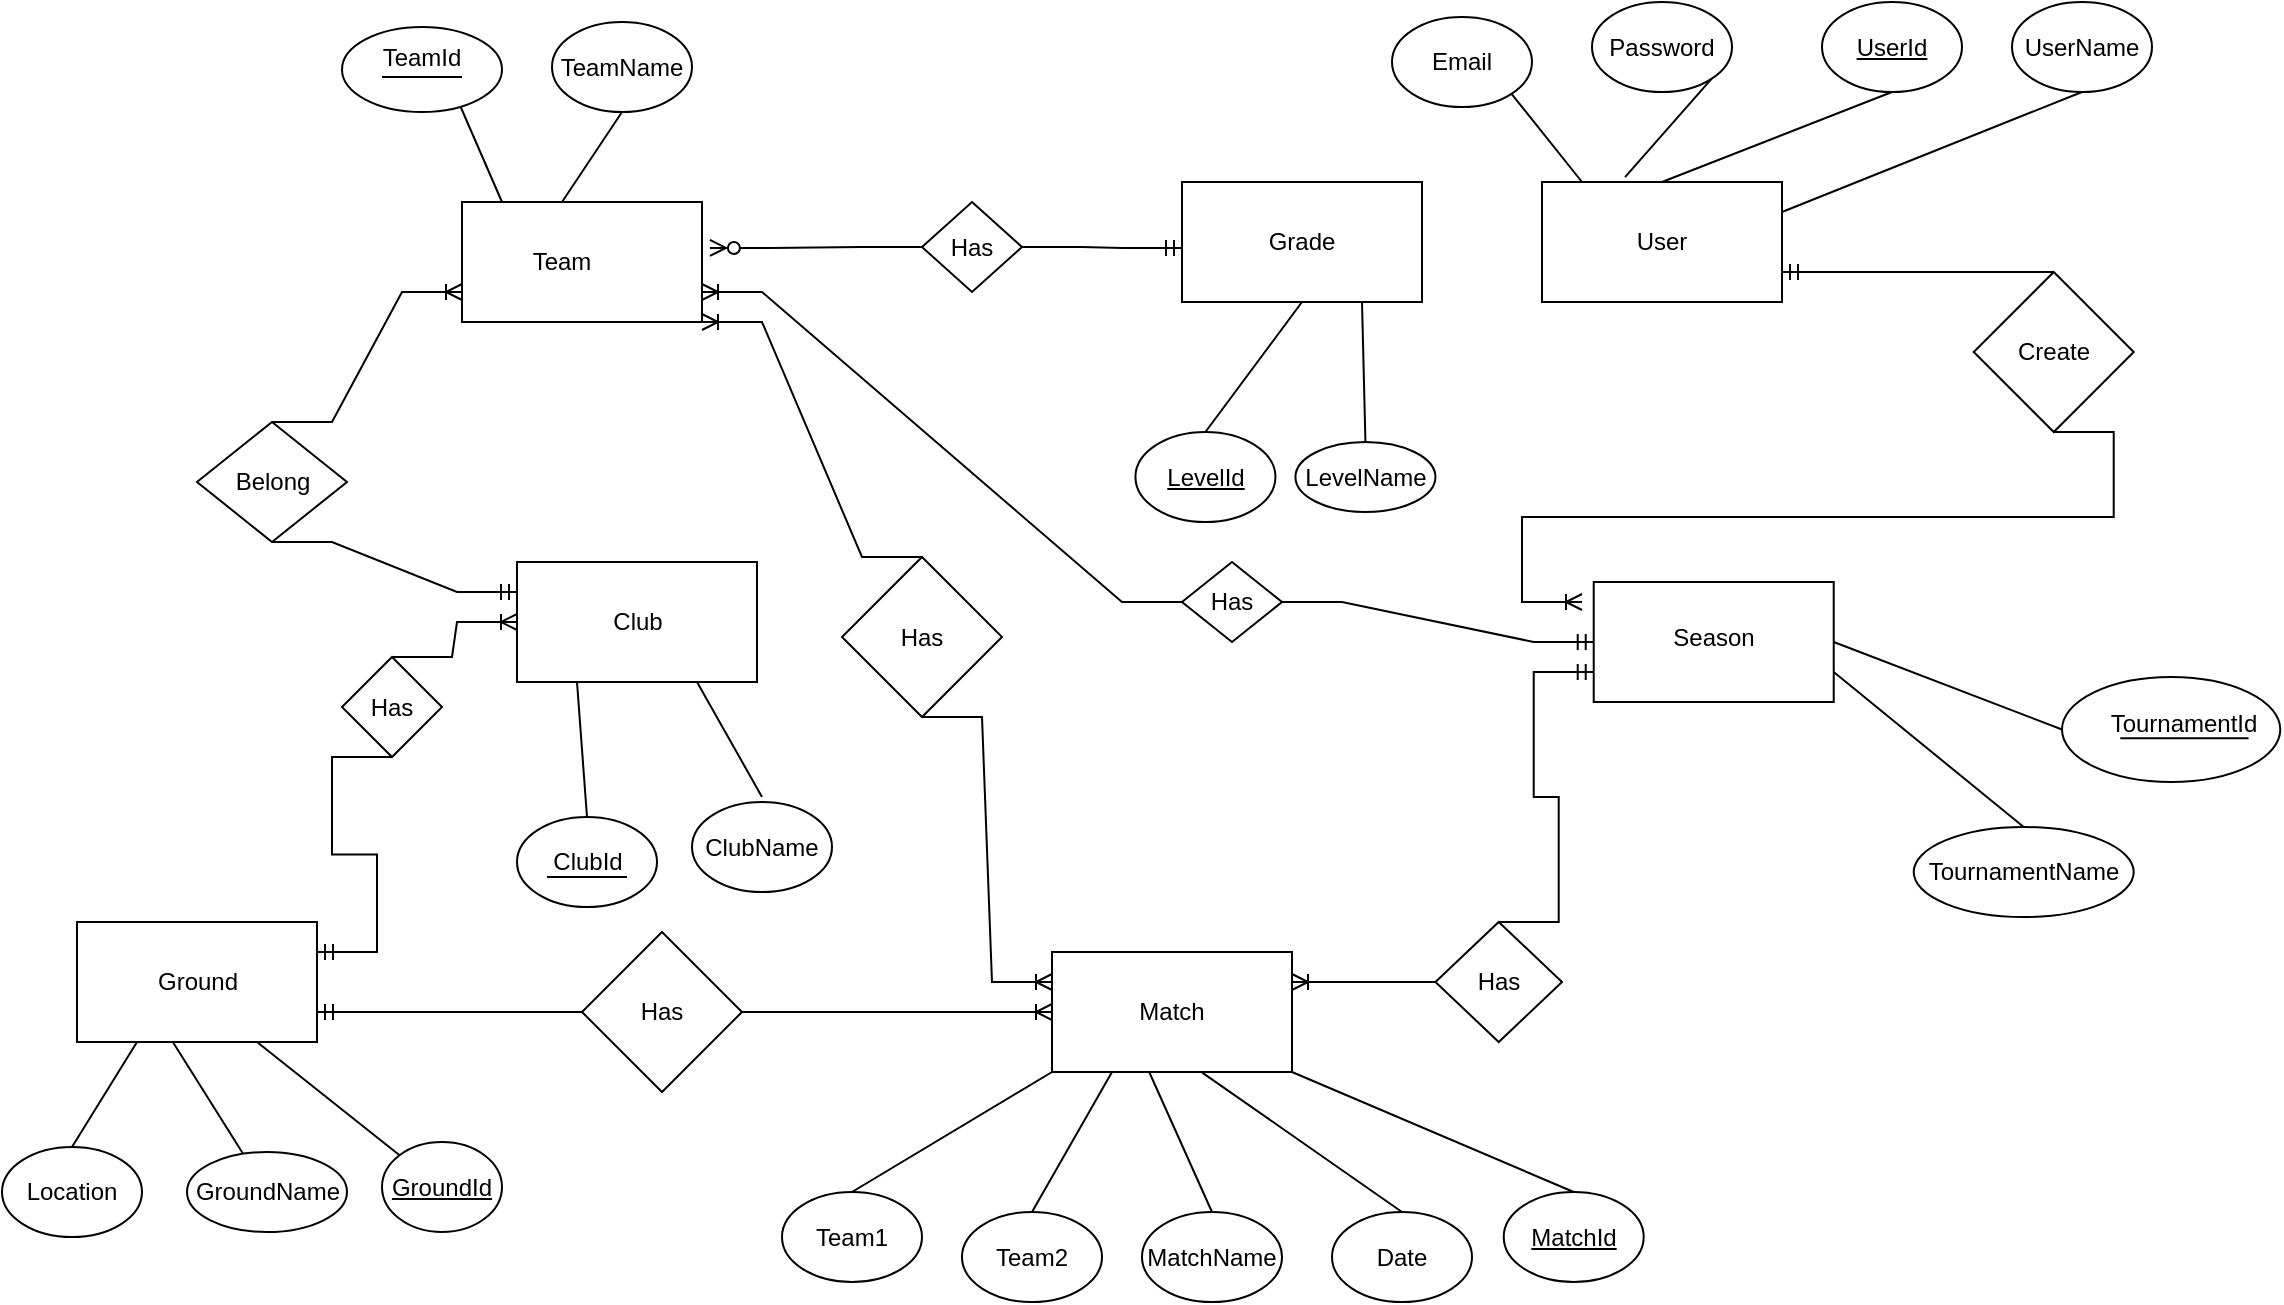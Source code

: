 <mxfile version="21.6.8" type="github">
  <diagram id="R2lEEEUBdFMjLlhIrx00" name="Page-1">
    <mxGraphModel dx="2195" dy="627" grid="1" gridSize="10" guides="1" tooltips="1" connect="1" arrows="1" fold="1" page="1" pageScale="1" pageWidth="850" pageHeight="1100" math="0" shadow="0" extFonts="Permanent Marker^https://fonts.googleapis.com/css?family=Permanent+Marker">
      <root>
        <mxCell id="0" />
        <mxCell id="1" parent="0" />
        <mxCell id="MMDe2EedvgYd7hbVslVY-13" value="Password" style="ellipse;whiteSpace=wrap;html=1;" parent="1" vertex="1">
          <mxGeometry x="745" width="70" height="45" as="geometry" />
        </mxCell>
        <mxCell id="MMDe2EedvgYd7hbVslVY-15" value="&lt;u&gt;UserId&lt;/u&gt;" style="ellipse;whiteSpace=wrap;html=1;" parent="1" vertex="1">
          <mxGeometry x="860" width="70" height="45" as="geometry" />
        </mxCell>
        <mxCell id="MMDe2EedvgYd7hbVslVY-16" value="UserName" style="ellipse;whiteSpace=wrap;html=1;" parent="1" vertex="1">
          <mxGeometry x="955" width="70" height="45" as="geometry" />
        </mxCell>
        <mxCell id="MMDe2EedvgYd7hbVslVY-20" value="TeamName" style="ellipse;whiteSpace=wrap;html=1;" parent="1" vertex="1">
          <mxGeometry x="225" y="10" width="70" height="45" as="geometry" />
        </mxCell>
        <mxCell id="MMDe2EedvgYd7hbVslVY-21" value="Team2" style="ellipse;whiteSpace=wrap;html=1;" parent="1" vertex="1">
          <mxGeometry x="430" y="605" width="70" height="45" as="geometry" />
        </mxCell>
        <mxCell id="MMDe2EedvgYd7hbVslVY-22" value="Location" style="ellipse;whiteSpace=wrap;html=1;" parent="1" vertex="1">
          <mxGeometry x="-50" y="572.5" width="70" height="45" as="geometry" />
        </mxCell>
        <mxCell id="MMDe2EedvgYd7hbVslVY-23" value="GroundName" style="ellipse;whiteSpace=wrap;html=1;" parent="1" vertex="1">
          <mxGeometry x="42.5" y="575" width="80" height="40" as="geometry" />
        </mxCell>
        <mxCell id="MMDe2EedvgYd7hbVslVY-24" value="&lt;u&gt;GroundId&lt;/u&gt;" style="ellipse;whiteSpace=wrap;html=1;" parent="1" vertex="1">
          <mxGeometry x="140" y="570" width="60" height="45" as="geometry" />
        </mxCell>
        <mxCell id="g_sOR0M3uAeWTvC2kGnq-1" value="" style="rounded=0;whiteSpace=wrap;html=1;" parent="1" vertex="1">
          <mxGeometry x="720" y="90" width="120" height="60" as="geometry" />
        </mxCell>
        <mxCell id="g_sOR0M3uAeWTvC2kGnq-2" value="User" style="text;html=1;strokeColor=none;fillColor=none;align=center;verticalAlign=middle;whiteSpace=wrap;rounded=0;" parent="1" vertex="1">
          <mxGeometry x="750" y="105" width="60" height="30" as="geometry" />
        </mxCell>
        <mxCell id="g_sOR0M3uAeWTvC2kGnq-4" value="" style="endArrow=none;html=1;rounded=0;exitX=0.5;exitY=0;exitDx=0;exitDy=0;entryX=0.5;entryY=1;entryDx=0;entryDy=0;" parent="1" source="g_sOR0M3uAeWTvC2kGnq-1" target="MMDe2EedvgYd7hbVslVY-15" edge="1">
          <mxGeometry width="50" height="50" relative="1" as="geometry">
            <mxPoint x="920" y="70" as="sourcePoint" />
            <mxPoint x="940" y="30" as="targetPoint" />
          </mxGeometry>
        </mxCell>
        <mxCell id="g_sOR0M3uAeWTvC2kGnq-5" value="" style="endArrow=none;html=1;rounded=0;exitX=0.5;exitY=1;exitDx=0;exitDy=0;entryX=1;entryY=0.25;entryDx=0;entryDy=0;" parent="1" source="MMDe2EedvgYd7hbVslVY-16" target="g_sOR0M3uAeWTvC2kGnq-1" edge="1">
          <mxGeometry width="50" height="50" relative="1" as="geometry">
            <mxPoint x="1100" y="125" as="sourcePoint" />
            <mxPoint x="1150" y="105" as="targetPoint" />
          </mxGeometry>
        </mxCell>
        <mxCell id="g_sOR0M3uAeWTvC2kGnq-6" value="" style="endArrow=none;html=1;rounded=0;exitX=1;exitY=1;exitDx=0;exitDy=0;entryX=0.346;entryY=-0.04;entryDx=0;entryDy=0;entryPerimeter=0;" parent="1" source="MMDe2EedvgYd7hbVslVY-13" target="g_sOR0M3uAeWTvC2kGnq-1" edge="1">
          <mxGeometry width="50" height="50" relative="1" as="geometry">
            <mxPoint x="820" y="160" as="sourcePoint" />
            <mxPoint x="870" y="110" as="targetPoint" />
          </mxGeometry>
        </mxCell>
        <mxCell id="g_sOR0M3uAeWTvC2kGnq-9" value="" style="rounded=0;whiteSpace=wrap;html=1;" parent="1" vertex="1">
          <mxGeometry x="180" y="100" width="120" height="60" as="geometry" />
        </mxCell>
        <mxCell id="g_sOR0M3uAeWTvC2kGnq-10" value="Team" style="text;html=1;strokeColor=none;fillColor=none;align=center;verticalAlign=middle;whiteSpace=wrap;rounded=0;" parent="1" vertex="1">
          <mxGeometry x="200" y="115" width="60" height="30" as="geometry" />
        </mxCell>
        <mxCell id="g_sOR0M3uAeWTvC2kGnq-17" value="" style="endArrow=none;html=1;rounded=0;entryX=0.75;entryY=1;entryDx=0;entryDy=0;exitX=0.25;exitY=0;exitDx=0;exitDy=0;" parent="1" target="yo1YnuJVSI1BGj3CGY3F-4" edge="1">
          <mxGeometry width="50" height="50" relative="1" as="geometry">
            <mxPoint x="200" y="100.0" as="sourcePoint" />
            <mxPoint x="65" y="65" as="targetPoint" />
          </mxGeometry>
        </mxCell>
        <mxCell id="g_sOR0M3uAeWTvC2kGnq-18" value="" style="endArrow=none;html=1;rounded=0;entryX=0.5;entryY=1;entryDx=0;entryDy=0;exitX=0.5;exitY=0;exitDx=0;exitDy=0;" parent="1" target="MMDe2EedvgYd7hbVslVY-20" edge="1">
          <mxGeometry width="50" height="50" relative="1" as="geometry">
            <mxPoint x="230" y="100.0" as="sourcePoint" />
            <mxPoint x="275" y="65" as="targetPoint" />
          </mxGeometry>
        </mxCell>
        <mxCell id="g_sOR0M3uAeWTvC2kGnq-19" value="" style="rounded=0;whiteSpace=wrap;html=1;" parent="1" vertex="1">
          <mxGeometry x="-12.5" y="460" width="120" height="60" as="geometry" />
        </mxCell>
        <mxCell id="g_sOR0M3uAeWTvC2kGnq-20" value="Ground" style="text;html=1;strokeColor=none;fillColor=none;align=center;verticalAlign=middle;whiteSpace=wrap;rounded=0;" parent="1" vertex="1">
          <mxGeometry x="17.5" y="475" width="60" height="30" as="geometry" />
        </mxCell>
        <mxCell id="g_sOR0M3uAeWTvC2kGnq-21" value="Grade" style="rounded=0;whiteSpace=wrap;html=1;" parent="1" vertex="1">
          <mxGeometry x="540" y="90" width="120" height="60" as="geometry" />
        </mxCell>
        <mxCell id="g_sOR0M3uAeWTvC2kGnq-23" value="" style="rounded=0;whiteSpace=wrap;html=1;" parent="1" vertex="1">
          <mxGeometry x="475" y="475" width="120" height="60" as="geometry" />
        </mxCell>
        <mxCell id="g_sOR0M3uAeWTvC2kGnq-24" value="Match" style="text;html=1;strokeColor=none;fillColor=none;align=center;verticalAlign=middle;whiteSpace=wrap;rounded=0;" parent="1" vertex="1">
          <mxGeometry x="505" y="490" width="60" height="30" as="geometry" />
        </mxCell>
        <mxCell id="g_sOR0M3uAeWTvC2kGnq-37" value="" style="endArrow=none;html=1;rounded=0;exitX=0.75;exitY=1;exitDx=0;exitDy=0;entryX=0;entryY=0;entryDx=0;entryDy=0;" parent="1" source="g_sOR0M3uAeWTvC2kGnq-19" target="MMDe2EedvgYd7hbVslVY-24" edge="1">
          <mxGeometry width="50" height="50" relative="1" as="geometry">
            <mxPoint x="147.5" y="500" as="sourcePoint" />
            <mxPoint x="172.5" y="570" as="targetPoint" />
          </mxGeometry>
        </mxCell>
        <mxCell id="g_sOR0M3uAeWTvC2kGnq-53" value="" style="ellipse;whiteSpace=wrap;html=1;" parent="1" vertex="1">
          <mxGeometry x="980" y="337.5" width="109.14" height="52.5" as="geometry" />
        </mxCell>
        <mxCell id="g_sOR0M3uAeWTvC2kGnq-54" value="" style="ellipse;whiteSpace=wrap;html=1;" parent="1" vertex="1">
          <mxGeometry x="905.86" y="412.5" width="110" height="45" as="geometry" />
        </mxCell>
        <mxCell id="g_sOR0M3uAeWTvC2kGnq-55" value="" style="rounded=0;whiteSpace=wrap;html=1;" parent="1" vertex="1">
          <mxGeometry x="745.86" y="290" width="120" height="60" as="geometry" />
        </mxCell>
        <mxCell id="g_sOR0M3uAeWTvC2kGnq-56" value="Season" style="text;html=1;strokeColor=none;fillColor=none;align=center;verticalAlign=middle;whiteSpace=wrap;rounded=0;" parent="1" vertex="1">
          <mxGeometry x="775.86" y="302.5" width="60" height="30" as="geometry" />
        </mxCell>
        <mxCell id="g_sOR0M3uAeWTvC2kGnq-57" value="TournamentId" style="text;html=1;strokeColor=none;fillColor=none;align=center;verticalAlign=middle;whiteSpace=wrap;rounded=0;" parent="1" vertex="1">
          <mxGeometry x="1009.14" y="347.5" width="64.14" height="27.5" as="geometry" />
        </mxCell>
        <mxCell id="g_sOR0M3uAeWTvC2kGnq-58" value="" style="endArrow=none;html=1;rounded=0;entryX=1;entryY=0.75;entryDx=0;entryDy=0;exitX=0;exitY=0.75;exitDx=0;exitDy=0;" parent="1" source="g_sOR0M3uAeWTvC2kGnq-57" target="g_sOR0M3uAeWTvC2kGnq-57" edge="1">
          <mxGeometry width="50" height="50" relative="1" as="geometry">
            <mxPoint x="990.86" y="309" as="sourcePoint" />
            <mxPoint x="1040.86" y="309" as="targetPoint" />
          </mxGeometry>
        </mxCell>
        <mxCell id="g_sOR0M3uAeWTvC2kGnq-59" value="TournamentName" style="text;html=1;strokeColor=none;fillColor=none;align=center;verticalAlign=middle;whiteSpace=wrap;rounded=0;" parent="1" vertex="1">
          <mxGeometry x="930.86" y="420" width="60" height="30" as="geometry" />
        </mxCell>
        <mxCell id="g_sOR0M3uAeWTvC2kGnq-60" value="" style="endArrow=none;html=1;rounded=0;exitX=1;exitY=0.5;exitDx=0;exitDy=0;entryX=0;entryY=0.5;entryDx=0;entryDy=0;" parent="1" source="g_sOR0M3uAeWTvC2kGnq-55" target="g_sOR0M3uAeWTvC2kGnq-53" edge="1">
          <mxGeometry width="50" height="50" relative="1" as="geometry">
            <mxPoint x="885.86" y="300" as="sourcePoint" />
            <mxPoint x="983.523" y="318.147" as="targetPoint" />
          </mxGeometry>
        </mxCell>
        <mxCell id="g_sOR0M3uAeWTvC2kGnq-61" value="" style="endArrow=none;html=1;rounded=0;exitX=1;exitY=0.75;exitDx=0;exitDy=0;entryX=0.5;entryY=0;entryDx=0;entryDy=0;" parent="1" source="g_sOR0M3uAeWTvC2kGnq-55" target="g_sOR0M3uAeWTvC2kGnq-54" edge="1">
          <mxGeometry width="50" height="50" relative="1" as="geometry">
            <mxPoint x="880.86" y="375" as="sourcePoint" />
            <mxPoint x="930.86" y="325" as="targetPoint" />
          </mxGeometry>
        </mxCell>
        <mxCell id="g_sOR0M3uAeWTvC2kGnq-65" value="Belong" style="shape=rhombus;perimeter=rhombusPerimeter;whiteSpace=wrap;html=1;align=center;" parent="1" vertex="1">
          <mxGeometry x="47.5" y="210" width="75" height="60" as="geometry" />
        </mxCell>
        <mxCell id="MMDe2EedvgYd7hbVslVY-30" value="MatchName" style="ellipse;whiteSpace=wrap;html=1;" parent="1" vertex="1">
          <mxGeometry x="520" y="605" width="70" height="45" as="geometry" />
        </mxCell>
        <mxCell id="MMDe2EedvgYd7hbVslVY-39" value="" style="edgeStyle=orthogonalEdgeStyle;rounded=0;orthogonalLoop=1;jettySize=auto;html=1;exitX=0;exitY=0.5;exitDx=0;exitDy=0;entryX=0.5;entryY=0;entryDx=0;entryDy=0;" parent="1" source="MMDe2EedvgYd7hbVslVY-32" edge="1">
          <mxGeometry relative="1" as="geometry">
            <mxPoint x="170" y="335" as="sourcePoint" />
          </mxGeometry>
        </mxCell>
        <mxCell id="MMDe2EedvgYd7hbVslVY-32" value="Has" style="rhombus;whiteSpace=wrap;html=1;rotation=0;" parent="1" vertex="1">
          <mxGeometry x="410" y="100" width="50" height="45" as="geometry" />
        </mxCell>
        <mxCell id="MMDe2EedvgYd7hbVslVY-55" value="" style="endArrow=none;html=1;rounded=0;exitX=0.398;exitY=0.996;exitDx=0;exitDy=0;exitPerimeter=0;" parent="1" source="g_sOR0M3uAeWTvC2kGnq-19" target="MMDe2EedvgYd7hbVslVY-23" edge="1">
          <mxGeometry width="50" height="50" relative="1" as="geometry">
            <mxPoint x="6.5" y="368" as="sourcePoint" />
            <mxPoint x="64.5" y="351" as="targetPoint" />
            <Array as="points" />
          </mxGeometry>
        </mxCell>
        <mxCell id="MMDe2EedvgYd7hbVslVY-56" value="" style="endArrow=none;html=1;rounded=0;exitX=0.25;exitY=1;exitDx=0;exitDy=0;entryX=0.5;entryY=0;entryDx=0;entryDy=0;" parent="1" source="g_sOR0M3uAeWTvC2kGnq-19" target="MMDe2EedvgYd7hbVslVY-22" edge="1">
          <mxGeometry width="50" height="50" relative="1" as="geometry">
            <mxPoint x="16.5" y="378" as="sourcePoint" />
            <mxPoint x="74.5" y="361" as="targetPoint" />
            <Array as="points" />
          </mxGeometry>
        </mxCell>
        <mxCell id="MMDe2EedvgYd7hbVslVY-57" value="" style="endArrow=none;html=1;rounded=0;entryX=0.5;entryY=0;entryDx=0;entryDy=0;exitX=0.25;exitY=1;exitDx=0;exitDy=0;" parent="1" source="g_sOR0M3uAeWTvC2kGnq-23" target="MMDe2EedvgYd7hbVslVY-21" edge="1">
          <mxGeometry width="50" height="50" relative="1" as="geometry">
            <mxPoint x="740" y="427" as="sourcePoint" />
            <mxPoint x="788" y="410" as="targetPoint" />
            <Array as="points" />
          </mxGeometry>
        </mxCell>
        <mxCell id="MMDe2EedvgYd7hbVslVY-58" value="" style="endArrow=none;html=1;rounded=0;entryX=0.5;entryY=0;entryDx=0;entryDy=0;exitX=0.405;exitY=1;exitDx=0;exitDy=0;exitPerimeter=0;" parent="1" source="g_sOR0M3uAeWTvC2kGnq-23" target="MMDe2EedvgYd7hbVslVY-30" edge="1">
          <mxGeometry width="50" height="50" relative="1" as="geometry">
            <mxPoint x="740" y="430" as="sourcePoint" />
            <mxPoint x="790" y="457" as="targetPoint" />
            <Array as="points" />
          </mxGeometry>
        </mxCell>
        <mxCell id="MMDe2EedvgYd7hbVslVY-59" value="&lt;u&gt;LevelId&lt;/u&gt;" style="ellipse;whiteSpace=wrap;html=1;" parent="1" vertex="1">
          <mxGeometry x="516.72" y="215" width="70" height="45" as="geometry" />
        </mxCell>
        <mxCell id="MMDe2EedvgYd7hbVslVY-60" value="" style="endArrow=none;html=1;rounded=0;exitX=0.5;exitY=1;exitDx=0;exitDy=0;entryX=0.5;entryY=0;entryDx=0;entryDy=0;" parent="1" source="g_sOR0M3uAeWTvC2kGnq-21" target="MMDe2EedvgYd7hbVslVY-59" edge="1">
          <mxGeometry width="50" height="50" relative="1" as="geometry">
            <mxPoint x="971.72" y="580" as="sourcePoint" />
            <mxPoint x="961.72" y="430" as="targetPoint" />
            <Array as="points" />
          </mxGeometry>
        </mxCell>
        <mxCell id="MMDe2EedvgYd7hbVslVY-61" value="LevelName" style="ellipse;whiteSpace=wrap;html=1;" parent="1" vertex="1">
          <mxGeometry x="596.72" y="220" width="70" height="35" as="geometry" />
        </mxCell>
        <mxCell id="MMDe2EedvgYd7hbVslVY-62" value="" style="endArrow=none;html=1;rounded=0;entryX=0.5;entryY=0;entryDx=0;entryDy=0;exitX=0.75;exitY=1;exitDx=0;exitDy=0;" parent="1" source="g_sOR0M3uAeWTvC2kGnq-21" target="MMDe2EedvgYd7hbVslVY-61" edge="1">
          <mxGeometry width="50" height="50" relative="1" as="geometry">
            <mxPoint x="1311.72" y="460" as="sourcePoint" />
            <mxPoint x="1391.72" y="477" as="targetPoint" />
            <Array as="points" />
          </mxGeometry>
        </mxCell>
        <mxCell id="MMDe2EedvgYd7hbVslVY-67" value="" style="edgeStyle=orthogonalEdgeStyle;rounded=0;orthogonalLoop=1;jettySize=auto;html=1;" parent="1" source="MMDe2EedvgYd7hbVslVY-65" edge="1">
          <mxGeometry relative="1" as="geometry" />
        </mxCell>
        <mxCell id="MMDe2EedvgYd7hbVslVY-65" value="Has" style="rhombus;whiteSpace=wrap;html=1;rotation=0;" parent="1" vertex="1">
          <mxGeometry x="540" y="280" width="50" height="40" as="geometry" />
        </mxCell>
        <mxCell id="MMDe2EedvgYd7hbVslVY-38" style="edgeStyle=orthogonalEdgeStyle;rounded=0;orthogonalLoop=1;jettySize=auto;html=1;exitX=0;exitY=1;exitDx=0;exitDy=0;entryX=0.5;entryY=0;entryDx=0;entryDy=0;" parent="1" target="MMDe2EedvgYd7hbVslVY-32" edge="1">
          <mxGeometry relative="1" as="geometry" />
        </mxCell>
        <mxCell id="MMDe2EedvgYd7hbVslVY-66" value="" style="edgeStyle=orthogonalEdgeStyle;rounded=0;orthogonalLoop=1;jettySize=auto;html=1;" parent="1" target="MMDe2EedvgYd7hbVslVY-65" edge="1">
          <mxGeometry relative="1" as="geometry" />
        </mxCell>
        <mxCell id="HT8lN6Gd-w-kcZW4kbt7-12" value="Has" style="rhombus;whiteSpace=wrap;html=1;rotation=0;" parent="1" vertex="1">
          <mxGeometry x="120" y="327.5" width="50" height="50" as="geometry" />
        </mxCell>
        <mxCell id="HT8lN6Gd-w-kcZW4kbt7-13" value="" style="edgeStyle=entityRelationEdgeStyle;fontSize=12;html=1;endArrow=ERmandOne;rounded=0;entryX=0;entryY=0.5;entryDx=0;entryDy=0;exitX=1;exitY=0.5;exitDx=0;exitDy=0;" parent="1" source="MMDe2EedvgYd7hbVslVY-65" target="g_sOR0M3uAeWTvC2kGnq-55" edge="1">
          <mxGeometry width="100" height="100" relative="1" as="geometry">
            <mxPoint x="630" y="287.5" as="sourcePoint" />
            <mxPoint x="390" y="147.5" as="targetPoint" />
          </mxGeometry>
        </mxCell>
        <mxCell id="HT8lN6Gd-w-kcZW4kbt7-14" value="" style="edgeStyle=entityRelationEdgeStyle;fontSize=12;html=1;endArrow=ERoneToMany;rounded=0;entryX=1;entryY=0.75;entryDx=0;entryDy=0;exitX=0;exitY=0.5;exitDx=0;exitDy=0;" parent="1" source="MMDe2EedvgYd7hbVslVY-65" target="g_sOR0M3uAeWTvC2kGnq-9" edge="1">
          <mxGeometry width="100" height="100" relative="1" as="geometry">
            <mxPoint x="615" y="310" as="sourcePoint" />
            <mxPoint x="375" y="170" as="targetPoint" />
          </mxGeometry>
        </mxCell>
        <mxCell id="pDRQpuuFtB-g-X7B2x5A-3" value="Team1" style="ellipse;whiteSpace=wrap;html=1;" parent="1" vertex="1">
          <mxGeometry x="340" y="595" width="70" height="45" as="geometry" />
        </mxCell>
        <mxCell id="pDRQpuuFtB-g-X7B2x5A-4" value="" style="endArrow=none;html=1;rounded=0;entryX=0.5;entryY=0;entryDx=0;entryDy=0;exitX=0;exitY=1;exitDx=0;exitDy=0;" parent="1" source="g_sOR0M3uAeWTvC2kGnq-23" target="pDRQpuuFtB-g-X7B2x5A-3" edge="1">
          <mxGeometry width="50" height="50" relative="1" as="geometry">
            <mxPoint x="515" y="545" as="sourcePoint" />
            <mxPoint x="798" y="420" as="targetPoint" />
            <Array as="points" />
          </mxGeometry>
        </mxCell>
        <mxCell id="pDRQpuuFtB-g-X7B2x5A-5" value="Date" style="ellipse;whiteSpace=wrap;html=1;" parent="1" vertex="1">
          <mxGeometry x="615" y="605" width="70" height="45" as="geometry" />
        </mxCell>
        <mxCell id="pDRQpuuFtB-g-X7B2x5A-6" value="" style="endArrow=none;html=1;rounded=0;entryX=0.5;entryY=0;entryDx=0;entryDy=0;exitX=0.626;exitY=1.005;exitDx=0;exitDy=0;exitPerimeter=0;" parent="1" source="g_sOR0M3uAeWTvC2kGnq-23" target="pDRQpuuFtB-g-X7B2x5A-5" edge="1">
          <mxGeometry width="50" height="50" relative="1" as="geometry">
            <mxPoint x="525" y="555" as="sourcePoint" />
            <mxPoint x="808" y="430" as="targetPoint" />
            <Array as="points" />
          </mxGeometry>
        </mxCell>
        <mxCell id="pDRQpuuFtB-g-X7B2x5A-7" value="&lt;u&gt;MatchId&lt;/u&gt;" style="ellipse;whiteSpace=wrap;html=1;" parent="1" vertex="1">
          <mxGeometry x="700.86" y="595" width="70" height="45" as="geometry" />
        </mxCell>
        <mxCell id="pDRQpuuFtB-g-X7B2x5A-8" value="" style="endArrow=none;html=1;rounded=0;entryX=0.5;entryY=0;entryDx=0;entryDy=0;exitX=1;exitY=1;exitDx=0;exitDy=0;" parent="1" source="g_sOR0M3uAeWTvC2kGnq-23" target="pDRQpuuFtB-g-X7B2x5A-7" edge="1">
          <mxGeometry width="50" height="50" relative="1" as="geometry">
            <mxPoint x="850" y="565" as="sourcePoint" />
            <mxPoint x="1058" y="410" as="targetPoint" />
            <Array as="points" />
          </mxGeometry>
        </mxCell>
        <mxCell id="pDRQpuuFtB-g-X7B2x5A-12" value="Email" style="ellipse;whiteSpace=wrap;html=1;" parent="1" vertex="1">
          <mxGeometry x="645" y="7.5" width="70" height="45" as="geometry" />
        </mxCell>
        <mxCell id="pDRQpuuFtB-g-X7B2x5A-13" value="" style="endArrow=none;html=1;rounded=0;exitX=1;exitY=1;exitDx=0;exitDy=0;" parent="1" source="pDRQpuuFtB-g-X7B2x5A-12" edge="1">
          <mxGeometry width="50" height="50" relative="1" as="geometry">
            <mxPoint x="735" y="210" as="sourcePoint" />
            <mxPoint x="740" y="90" as="targetPoint" />
          </mxGeometry>
        </mxCell>
        <mxCell id="pDRQpuuFtB-g-X7B2x5A-36" value="Has" style="rhombus;whiteSpace=wrap;html=1;" parent="1" vertex="1">
          <mxGeometry x="370" y="277.5" width="80" height="80" as="geometry" />
        </mxCell>
        <mxCell id="pDRQpuuFtB-g-X7B2x5A-11" value="Has" style="rhombus;whiteSpace=wrap;html=1;" parent="1" vertex="1">
          <mxGeometry x="240" y="465" width="80" height="80" as="geometry" />
        </mxCell>
        <mxCell id="pDRQpuuFtB-g-X7B2x5A-27" value="Create" style="rhombus;whiteSpace=wrap;html=1;rotation=0;" parent="1" vertex="1">
          <mxGeometry x="935.86" y="135" width="80" height="80" as="geometry" />
        </mxCell>
        <mxCell id="yo1YnuJVSI1BGj3CGY3F-3" value="" style="ellipse;whiteSpace=wrap;html=1;" parent="1" vertex="1">
          <mxGeometry x="120" y="12.5" width="80" height="42.5" as="geometry" />
        </mxCell>
        <mxCell id="yo1YnuJVSI1BGj3CGY3F-4" value="TeamId" style="text;html=1;strokeColor=none;fillColor=none;align=center;verticalAlign=middle;whiteSpace=wrap;rounded=0;" parent="1" vertex="1">
          <mxGeometry x="130" y="12.5" width="60" height="30" as="geometry" />
        </mxCell>
        <mxCell id="yo1YnuJVSI1BGj3CGY3F-5" value="" style="endArrow=none;html=1;rounded=0;" parent="1" edge="1">
          <mxGeometry width="50" height="50" relative="1" as="geometry">
            <mxPoint x="140" y="37.5" as="sourcePoint" />
            <mxPoint x="180" y="37.5" as="targetPoint" />
          </mxGeometry>
        </mxCell>
        <mxCell id="yo1YnuJVSI1BGj3CGY3F-6" value="" style="edgeStyle=entityRelationEdgeStyle;fontSize=12;html=1;endArrow=ERzeroToMany;endFill=1;rounded=0;entryX=1.033;entryY=0.383;entryDx=0;entryDy=0;exitX=0;exitY=0.5;exitDx=0;exitDy=0;entryPerimeter=0;" parent="1" source="MMDe2EedvgYd7hbVslVY-32" target="g_sOR0M3uAeWTvC2kGnq-9" edge="1">
          <mxGeometry width="100" height="100" relative="1" as="geometry">
            <mxPoint x="130" y="192.5" as="sourcePoint" />
            <mxPoint x="225" y="287.5" as="targetPoint" />
          </mxGeometry>
        </mxCell>
        <mxCell id="yo1YnuJVSI1BGj3CGY3F-7" value="" style="edgeStyle=entityRelationEdgeStyle;fontSize=12;html=1;endArrow=ERmandOne;rounded=0;exitX=1;exitY=0.5;exitDx=0;exitDy=0;" parent="1" source="MMDe2EedvgYd7hbVslVY-32" edge="1">
          <mxGeometry width="100" height="100" relative="1" as="geometry">
            <mxPoint x="12.5" y="240" as="sourcePoint" />
            <mxPoint x="540" y="123" as="targetPoint" />
            <Array as="points">
              <mxPoint x="355" y="350" />
              <mxPoint y="170" />
              <mxPoint x="30" y="160" />
              <mxPoint y="240" />
            </Array>
          </mxGeometry>
        </mxCell>
        <mxCell id="yo1YnuJVSI1BGj3CGY3F-9" value="" style="edgeStyle=entityRelationEdgeStyle;fontSize=12;html=1;endArrow=ERoneToMany;rounded=0;exitX=0.5;exitY=1;exitDx=0;exitDy=0;" parent="1" source="pDRQpuuFtB-g-X7B2x5A-27" edge="1">
          <mxGeometry width="100" height="100" relative="1" as="geometry">
            <mxPoint x="580" y="280" as="sourcePoint" />
            <mxPoint x="740" y="300" as="targetPoint" />
          </mxGeometry>
        </mxCell>
        <mxCell id="yo1YnuJVSI1BGj3CGY3F-11" value="" style="edgeStyle=entityRelationEdgeStyle;fontSize=12;html=1;endArrow=ERmandOne;rounded=0;entryX=1;entryY=0.75;entryDx=0;entryDy=0;exitX=0.5;exitY=0;exitDx=0;exitDy=0;" parent="1" source="pDRQpuuFtB-g-X7B2x5A-27" target="g_sOR0M3uAeWTvC2kGnq-1" edge="1">
          <mxGeometry width="100" height="100" relative="1" as="geometry">
            <mxPoint x="560" y="290" as="sourcePoint" />
            <mxPoint x="660" y="190" as="targetPoint" />
          </mxGeometry>
        </mxCell>
        <mxCell id="yo1YnuJVSI1BGj3CGY3F-12" value="Has" style="rhombus;whiteSpace=wrap;html=1;" parent="1" vertex="1">
          <mxGeometry x="666.72" y="460" width="63.28" height="60" as="geometry" />
        </mxCell>
        <mxCell id="yo1YnuJVSI1BGj3CGY3F-13" value="" style="edgeStyle=entityRelationEdgeStyle;fontSize=12;html=1;endArrow=ERoneToMany;rounded=0;exitX=0;exitY=0.5;exitDx=0;exitDy=0;entryX=1;entryY=0.25;entryDx=0;entryDy=0;" parent="1" source="yo1YnuJVSI1BGj3CGY3F-12" target="g_sOR0M3uAeWTvC2kGnq-23" edge="1">
          <mxGeometry width="100" height="100" relative="1" as="geometry">
            <mxPoint x="515" y="475" as="sourcePoint" />
            <mxPoint x="640" y="370" as="targetPoint" />
          </mxGeometry>
        </mxCell>
        <mxCell id="yo1YnuJVSI1BGj3CGY3F-14" value="" style="edgeStyle=entityRelationEdgeStyle;fontSize=12;html=1;endArrow=ERmandOne;rounded=0;exitX=0.5;exitY=0;exitDx=0;exitDy=0;entryX=0;entryY=0.75;entryDx=0;entryDy=0;" parent="1" source="yo1YnuJVSI1BGj3CGY3F-12" target="g_sOR0M3uAeWTvC2kGnq-55" edge="1">
          <mxGeometry width="100" height="100" relative="1" as="geometry">
            <mxPoint x="650" y="437.5" as="sourcePoint" />
            <mxPoint x="740" y="340" as="targetPoint" />
          </mxGeometry>
        </mxCell>
        <mxCell id="yo1YnuJVSI1BGj3CGY3F-15" value="" style="edgeStyle=entityRelationEdgeStyle;fontSize=12;html=1;endArrow=ERoneToMany;rounded=0;exitX=0.5;exitY=1;exitDx=0;exitDy=0;entryX=0;entryY=0.25;entryDx=0;entryDy=0;" parent="1" source="pDRQpuuFtB-g-X7B2x5A-36" target="g_sOR0M3uAeWTvC2kGnq-23" edge="1">
          <mxGeometry width="100" height="100" relative="1" as="geometry">
            <mxPoint x="410" y="475" as="sourcePoint" />
            <mxPoint x="510" y="375" as="targetPoint" />
          </mxGeometry>
        </mxCell>
        <mxCell id="yo1YnuJVSI1BGj3CGY3F-16" value="" style="edgeStyle=entityRelationEdgeStyle;fontSize=12;html=1;endArrow=ERoneToMany;rounded=0;exitX=0.5;exitY=0;exitDx=0;exitDy=0;entryX=1;entryY=1;entryDx=0;entryDy=0;" parent="1" source="pDRQpuuFtB-g-X7B2x5A-36" target="g_sOR0M3uAeWTvC2kGnq-9" edge="1">
          <mxGeometry width="100" height="100" relative="1" as="geometry">
            <mxPoint x="405" y="302.5" as="sourcePoint" />
            <mxPoint x="295" y="170" as="targetPoint" />
          </mxGeometry>
        </mxCell>
        <mxCell id="yo1YnuJVSI1BGj3CGY3F-18" value="" style="edgeStyle=entityRelationEdgeStyle;fontSize=12;html=1;endArrow=ERoneToMany;rounded=0;exitX=0.5;exitY=0;exitDx=0;exitDy=0;entryX=0;entryY=0.5;entryDx=0;entryDy=0;" parent="1" source="HT8lN6Gd-w-kcZW4kbt7-12" target="-RlFp88MjQ0PdMFB3CUk-1" edge="1">
          <mxGeometry width="100" height="100" relative="1" as="geometry">
            <mxPoint x="340" y="430" as="sourcePoint" />
            <mxPoint x="440" y="330" as="targetPoint" />
            <Array as="points">
              <mxPoint x="160" y="280" />
              <mxPoint x="150" y="280" />
            </Array>
          </mxGeometry>
        </mxCell>
        <mxCell id="yo1YnuJVSI1BGj3CGY3F-20" value="" style="edgeStyle=entityRelationEdgeStyle;fontSize=12;html=1;endArrow=ERoneToMany;rounded=0;exitX=1;exitY=0.5;exitDx=0;exitDy=0;entryX=0;entryY=0.5;entryDx=0;entryDy=0;" parent="1" source="pDRQpuuFtB-g-X7B2x5A-11" target="g_sOR0M3uAeWTvC2kGnq-23" edge="1">
          <mxGeometry width="100" height="100" relative="1" as="geometry">
            <mxPoint x="340" y="430" as="sourcePoint" />
            <mxPoint x="440" y="330" as="targetPoint" />
          </mxGeometry>
        </mxCell>
        <mxCell id="yo1YnuJVSI1BGj3CGY3F-21" value="" style="edgeStyle=entityRelationEdgeStyle;fontSize=12;html=1;endArrow=ERmandOne;rounded=0;entryX=1;entryY=0.75;entryDx=0;entryDy=0;exitX=0;exitY=0.5;exitDx=0;exitDy=0;" parent="1" source="pDRQpuuFtB-g-X7B2x5A-11" target="g_sOR0M3uAeWTvC2kGnq-19" edge="1">
          <mxGeometry width="100" height="100" relative="1" as="geometry">
            <mxPoint x="240" y="420" as="sourcePoint" />
            <mxPoint x="440" y="330" as="targetPoint" />
          </mxGeometry>
        </mxCell>
        <mxCell id="yo1YnuJVSI1BGj3CGY3F-25" value="" style="edgeStyle=entityRelationEdgeStyle;fontSize=12;html=1;endArrow=ERmandOne;rounded=0;exitX=0.5;exitY=1;exitDx=0;exitDy=0;entryX=1;entryY=0.25;entryDx=0;entryDy=0;" parent="1" source="HT8lN6Gd-w-kcZW4kbt7-12" target="g_sOR0M3uAeWTvC2kGnq-19" edge="1">
          <mxGeometry width="100" height="100" relative="1" as="geometry">
            <mxPoint x="410" y="350" as="sourcePoint" />
            <mxPoint x="110" y="470" as="targetPoint" />
          </mxGeometry>
        </mxCell>
        <mxCell id="-RlFp88MjQ0PdMFB3CUk-1" value="" style="rounded=0;whiteSpace=wrap;html=1;" parent="1" vertex="1">
          <mxGeometry x="207.5" y="280" width="120" height="60" as="geometry" />
        </mxCell>
        <mxCell id="-RlFp88MjQ0PdMFB3CUk-2" value="Club" style="text;html=1;strokeColor=none;fillColor=none;align=center;verticalAlign=middle;whiteSpace=wrap;rounded=0;" parent="1" vertex="1">
          <mxGeometry x="237.5" y="295" width="60" height="30" as="geometry" />
        </mxCell>
        <mxCell id="-RlFp88MjQ0PdMFB3CUk-3" value="ClubId" style="ellipse;whiteSpace=wrap;html=1;" parent="1" vertex="1">
          <mxGeometry x="207.5" y="407.5" width="70" height="45" as="geometry" />
        </mxCell>
        <mxCell id="-RlFp88MjQ0PdMFB3CUk-6" value="" style="ellipse;whiteSpace=wrap;html=1;" parent="1" vertex="1">
          <mxGeometry x="295" y="400" width="70" height="45" as="geometry" />
        </mxCell>
        <mxCell id="-RlFp88MjQ0PdMFB3CUk-7" value="ClubName" style="text;html=1;strokeColor=none;fillColor=none;align=center;verticalAlign=middle;whiteSpace=wrap;rounded=0;" parent="1" vertex="1">
          <mxGeometry x="300" y="407.5" width="60" height="30" as="geometry" />
        </mxCell>
        <mxCell id="-RlFp88MjQ0PdMFB3CUk-8" value="" style="endArrow=none;html=1;rounded=0;entryX=0.5;entryY=0;entryDx=0;entryDy=0;exitX=0.25;exitY=1;exitDx=0;exitDy=0;" parent="1" source="-RlFp88MjQ0PdMFB3CUk-1" target="-RlFp88MjQ0PdMFB3CUk-3" edge="1">
          <mxGeometry width="50" height="50" relative="1" as="geometry">
            <mxPoint x="-107.5" y="390" as="sourcePoint" />
            <mxPoint x="-57.5" y="340" as="targetPoint" />
          </mxGeometry>
        </mxCell>
        <mxCell id="-RlFp88MjQ0PdMFB3CUk-9" value="" style="endArrow=none;html=1;rounded=0;exitX=0.75;exitY=1;exitDx=0;exitDy=0;" parent="1" source="-RlFp88MjQ0PdMFB3CUk-1" edge="1">
          <mxGeometry width="50" height="50" relative="1" as="geometry">
            <mxPoint x="290" y="347.5" as="sourcePoint" />
            <mxPoint x="330" y="397.5" as="targetPoint" />
          </mxGeometry>
        </mxCell>
        <mxCell id="-RlFp88MjQ0PdMFB3CUk-10" value="" style="edgeStyle=entityRelationEdgeStyle;fontSize=12;html=1;endArrow=ERmandOne;rounded=0;entryX=0;entryY=0.25;entryDx=0;entryDy=0;exitX=0.5;exitY=1;exitDx=0;exitDy=0;" parent="1" source="g_sOR0M3uAeWTvC2kGnq-65" target="-RlFp88MjQ0PdMFB3CUk-1" edge="1">
          <mxGeometry width="100" height="100" relative="1" as="geometry">
            <mxPoint x="226.25" y="230" as="sourcePoint" />
            <mxPoint x="253.75" y="280" as="targetPoint" />
            <Array as="points">
              <mxPoint x="126.25" y="203" />
              <mxPoint x="236.25" y="250" />
              <mxPoint x="246.25" y="270" />
              <mxPoint x="236.25" y="270" />
              <mxPoint x="246.25" y="260" />
              <mxPoint x="236.25" y="270" />
            </Array>
          </mxGeometry>
        </mxCell>
        <mxCell id="-RlFp88MjQ0PdMFB3CUk-16" value="" style="edgeStyle=entityRelationEdgeStyle;fontSize=12;html=1;endArrow=ERoneToMany;rounded=0;entryX=0;entryY=0.75;entryDx=0;entryDy=0;exitX=0.5;exitY=0;exitDx=0;exitDy=0;" parent="1" source="g_sOR0M3uAeWTvC2kGnq-65" target="g_sOR0M3uAeWTvC2kGnq-9" edge="1">
          <mxGeometry width="100" height="100" relative="1" as="geometry">
            <mxPoint x="130" y="190" as="sourcePoint" />
            <mxPoint x="190" y="150" as="targetPoint" />
          </mxGeometry>
        </mxCell>
        <mxCell id="XGUAvaDKBG2C6AnvI_b1-1" value="" style="endArrow=none;html=1;rounded=0;" parent="1" edge="1">
          <mxGeometry width="50" height="50" relative="1" as="geometry">
            <mxPoint x="222.5" y="437.5" as="sourcePoint" />
            <mxPoint x="262.5" y="437.5" as="targetPoint" />
          </mxGeometry>
        </mxCell>
      </root>
    </mxGraphModel>
  </diagram>
</mxfile>
